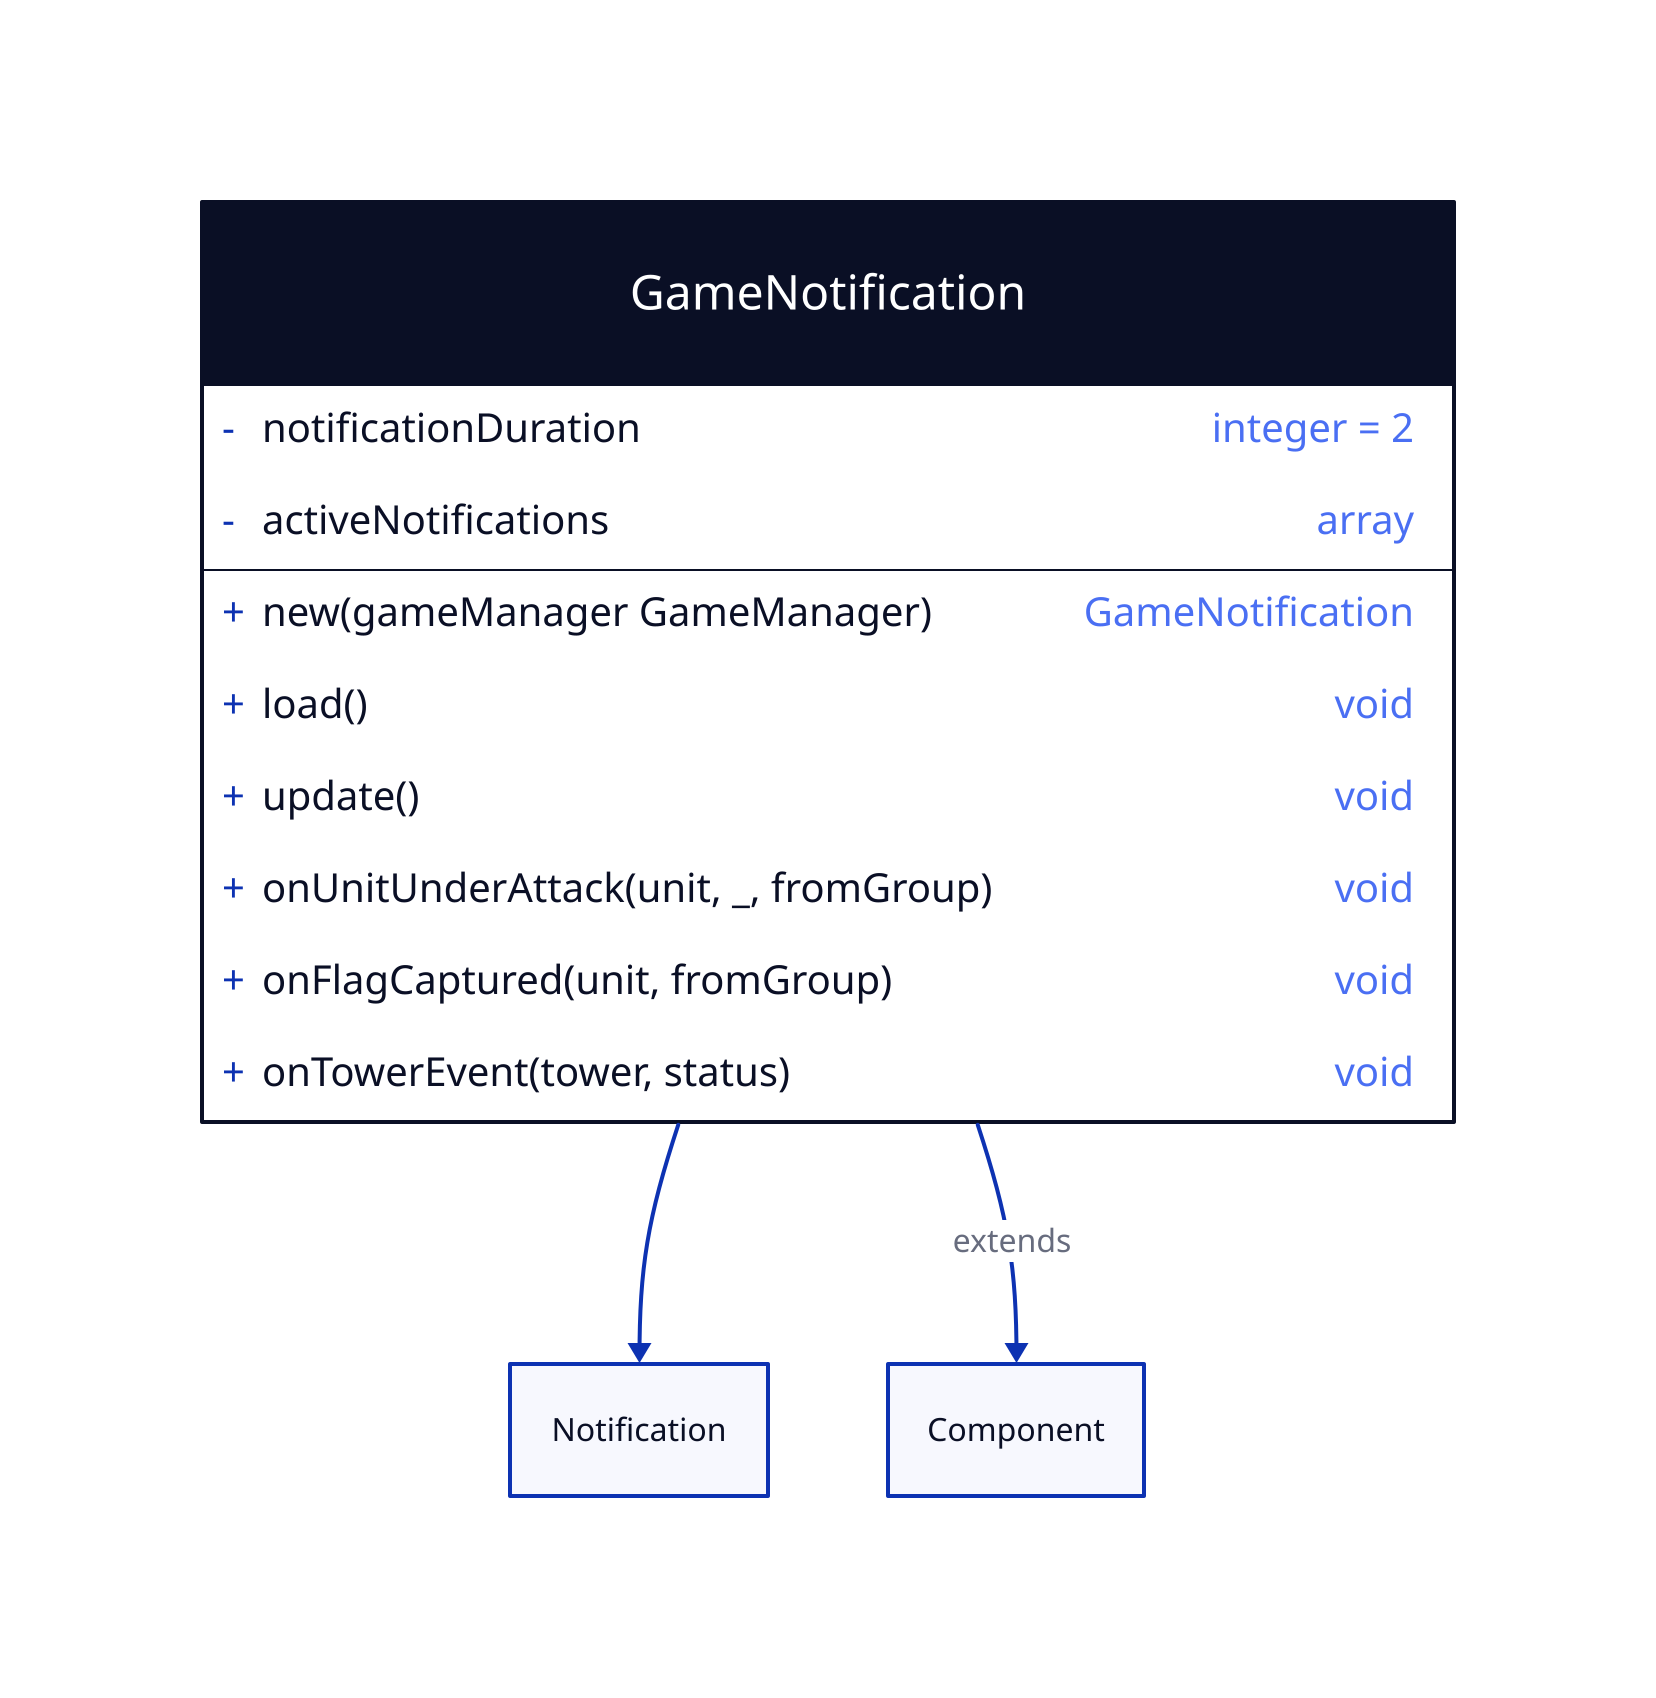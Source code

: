 GameNotification: {
  shape: class

  +new(gameManager GameManager): GameNotification

  -notificationDuration: integer = 2
  -activeNotifications: array

  +load(): void
  +update(): void
  +onUnitUnderAttack(unit, _, fromGroup): void
  +onFlagCaptured(unit, fromGroup): void
  +onTowerEvent(tower, status): void
}
GameNotification -> Notification
GameNotification -> Component: extends
